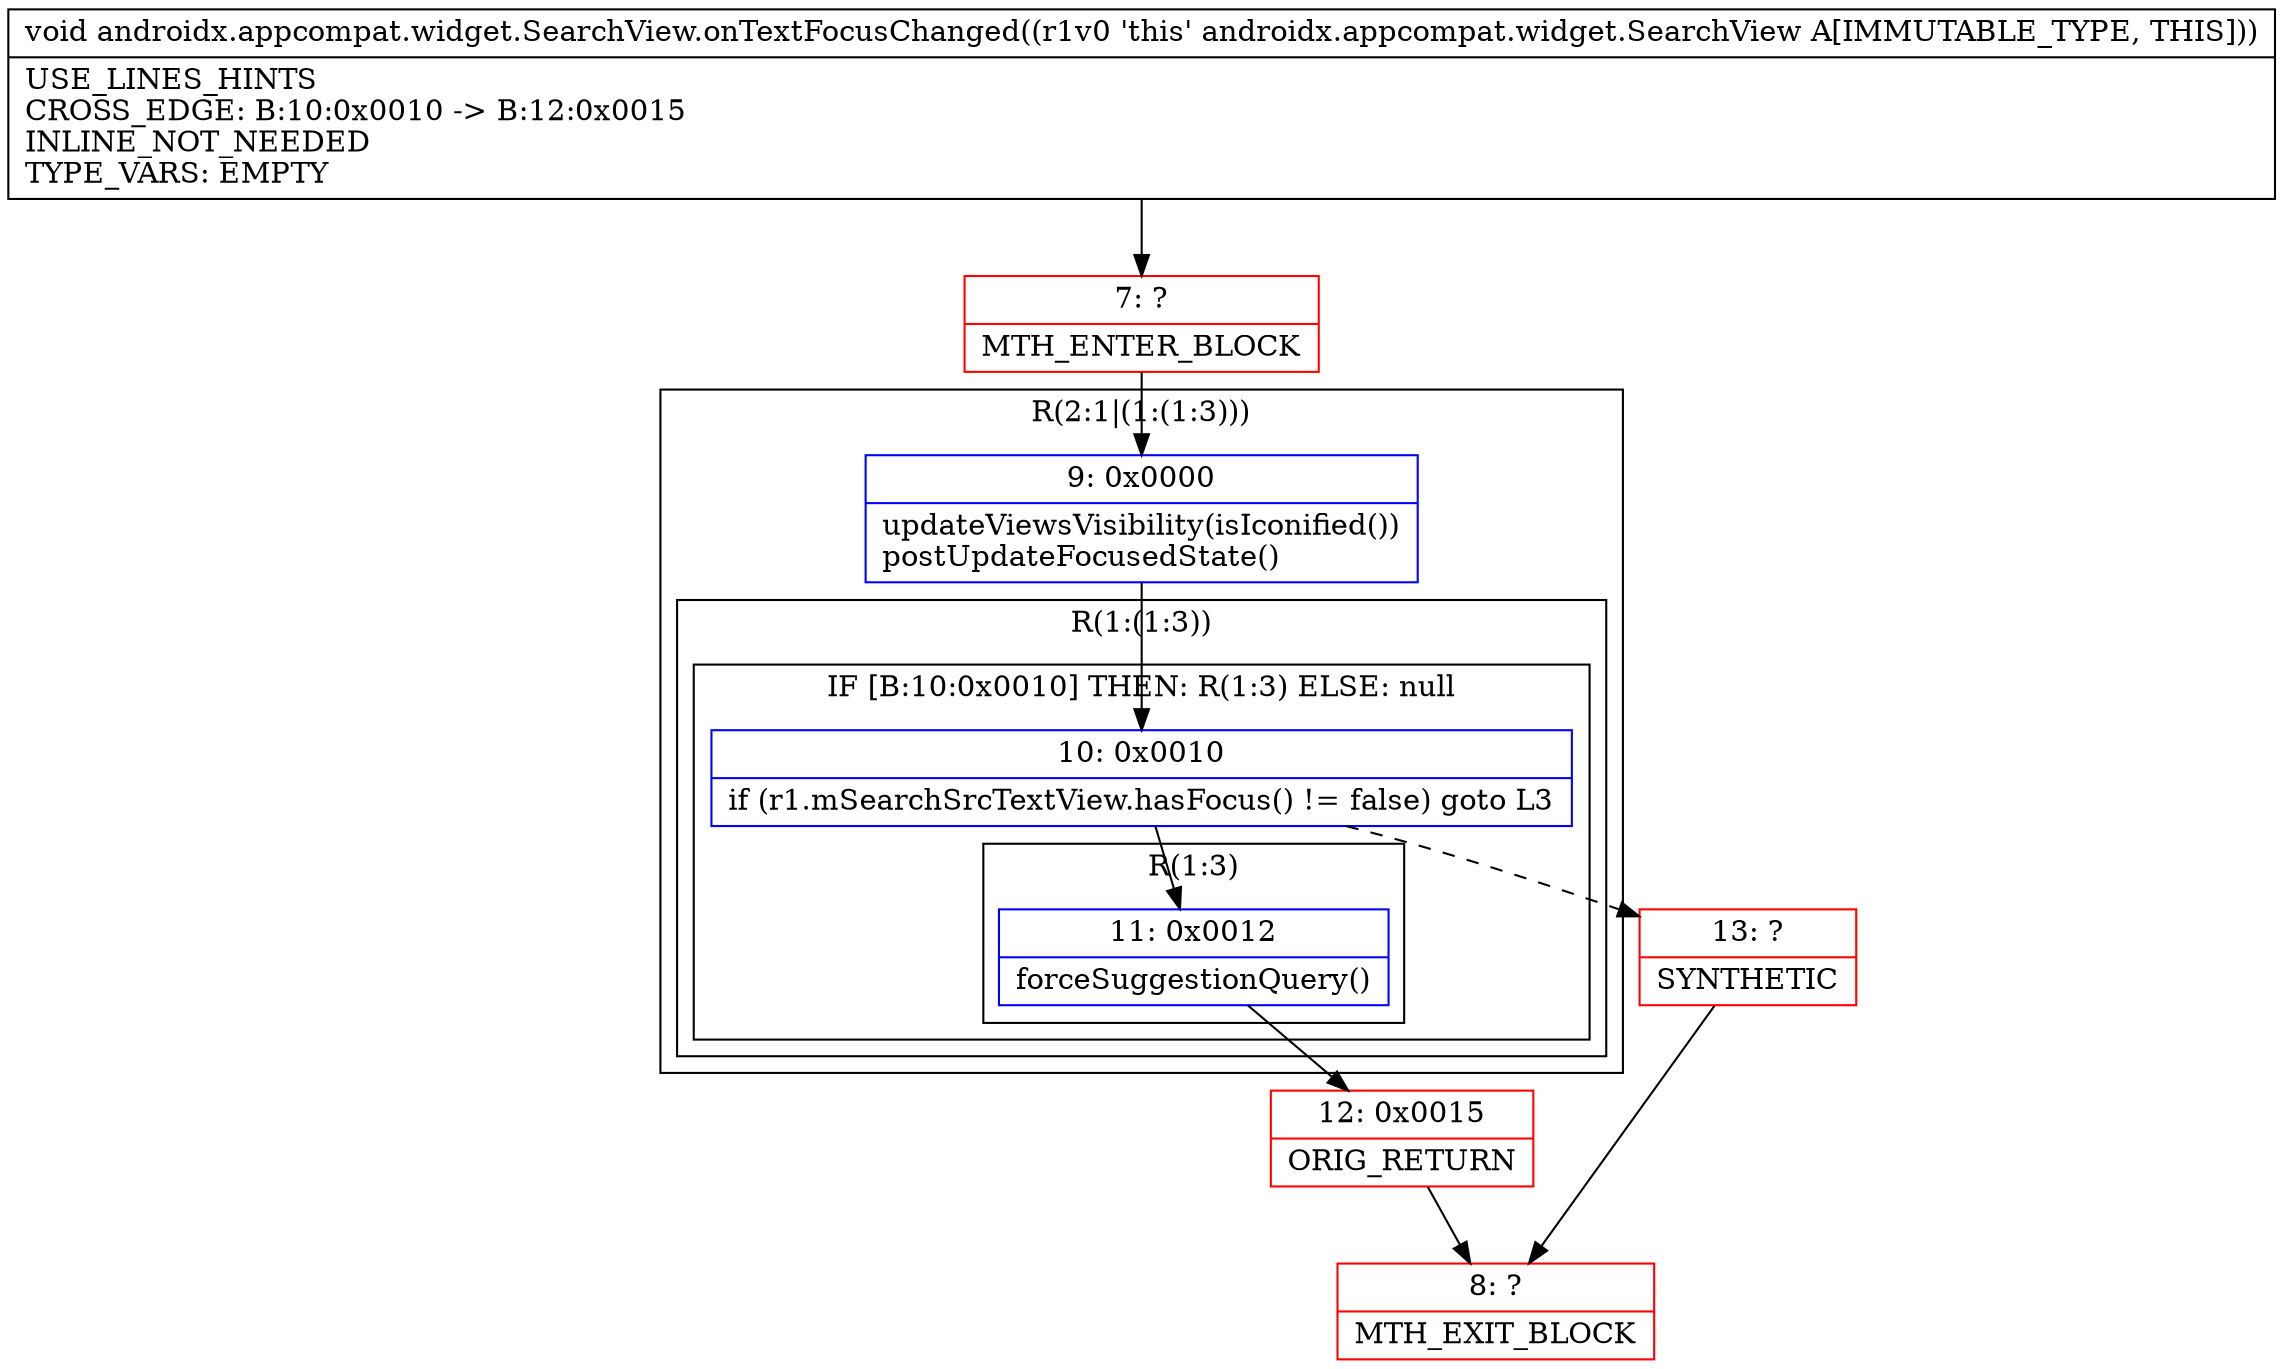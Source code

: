 digraph "CFG forandroidx.appcompat.widget.SearchView.onTextFocusChanged()V" {
subgraph cluster_Region_760137773 {
label = "R(2:1|(1:(1:3)))";
node [shape=record,color=blue];
Node_9 [shape=record,label="{9\:\ 0x0000|updateViewsVisibility(isIconified())\lpostUpdateFocusedState()\l}"];
subgraph cluster_Region_2119308995 {
label = "R(1:(1:3))";
node [shape=record,color=blue];
subgraph cluster_IfRegion_1745579702 {
label = "IF [B:10:0x0010] THEN: R(1:3) ELSE: null";
node [shape=record,color=blue];
Node_10 [shape=record,label="{10\:\ 0x0010|if (r1.mSearchSrcTextView.hasFocus() != false) goto L3\l}"];
subgraph cluster_Region_1661819005 {
label = "R(1:3)";
node [shape=record,color=blue];
Node_11 [shape=record,label="{11\:\ 0x0012|forceSuggestionQuery()\l}"];
}
}
}
}
Node_7 [shape=record,color=red,label="{7\:\ ?|MTH_ENTER_BLOCK\l}"];
Node_12 [shape=record,color=red,label="{12\:\ 0x0015|ORIG_RETURN\l}"];
Node_8 [shape=record,color=red,label="{8\:\ ?|MTH_EXIT_BLOCK\l}"];
Node_13 [shape=record,color=red,label="{13\:\ ?|SYNTHETIC\l}"];
MethodNode[shape=record,label="{void androidx.appcompat.widget.SearchView.onTextFocusChanged((r1v0 'this' androidx.appcompat.widget.SearchView A[IMMUTABLE_TYPE, THIS]))  | USE_LINES_HINTS\lCROSS_EDGE: B:10:0x0010 \-\> B:12:0x0015\lINLINE_NOT_NEEDED\lTYPE_VARS: EMPTY\l}"];
MethodNode -> Node_7;Node_9 -> Node_10;
Node_10 -> Node_11;
Node_10 -> Node_13[style=dashed];
Node_11 -> Node_12;
Node_7 -> Node_9;
Node_12 -> Node_8;
Node_13 -> Node_8;
}

